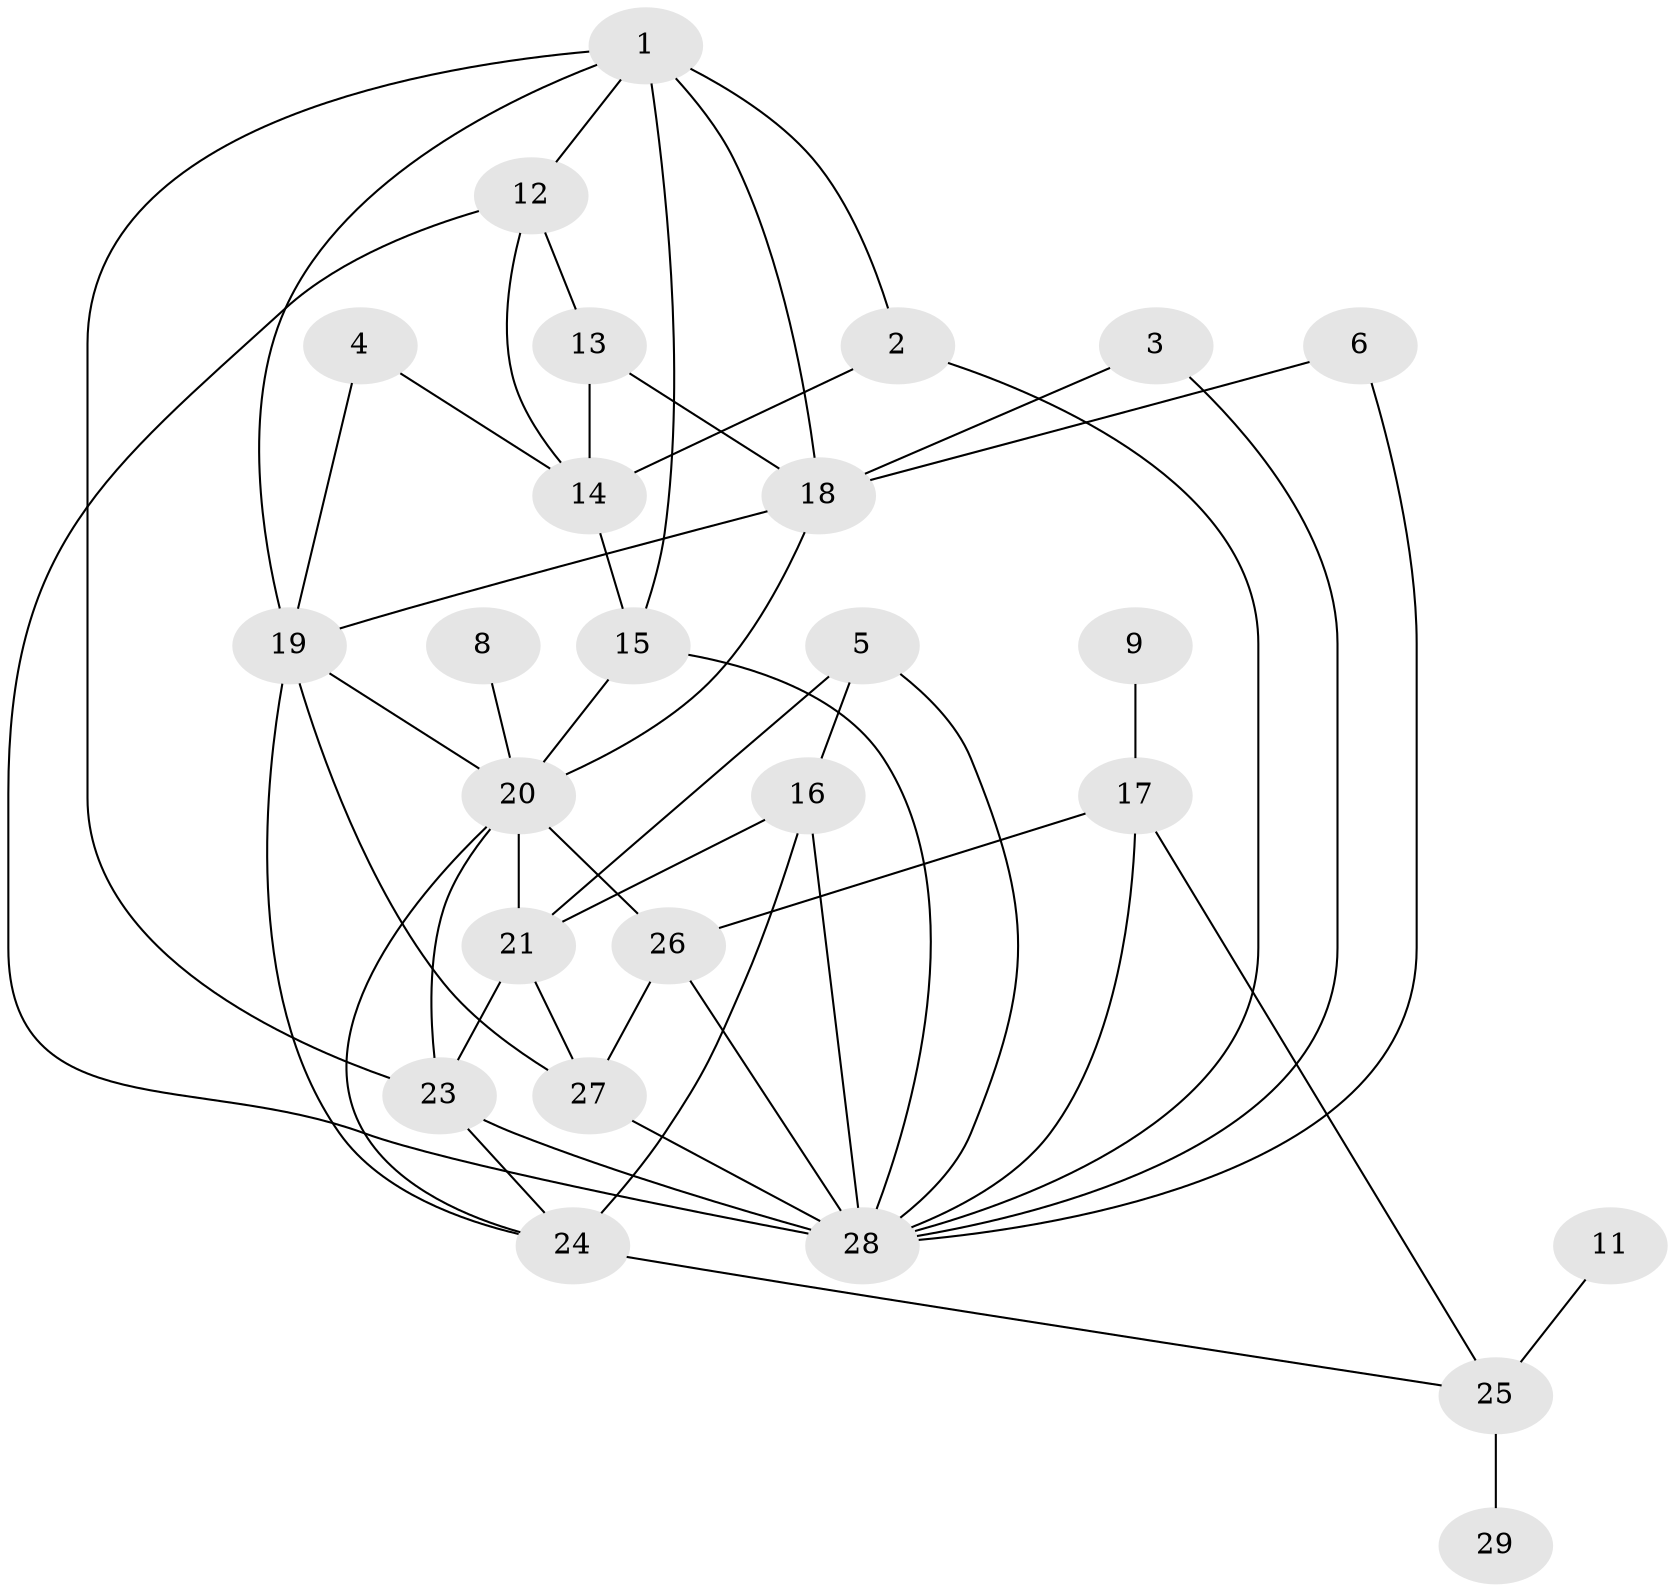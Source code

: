 // original degree distribution, {4: 0.1896551724137931, 3: 0.27586206896551724, 2: 0.1896551724137931, 5: 0.13793103448275862, 0: 0.05172413793103448, 1: 0.10344827586206896, 6: 0.017241379310344827, 7: 0.034482758620689655}
// Generated by graph-tools (version 1.1) at 2025/49/03/09/25 03:49:10]
// undirected, 26 vertices, 52 edges
graph export_dot {
graph [start="1"]
  node [color=gray90,style=filled];
  1;
  2;
  3;
  4;
  5;
  6;
  8;
  9;
  11;
  12;
  13;
  14;
  15;
  16;
  17;
  18;
  19;
  20;
  21;
  23;
  24;
  25;
  26;
  27;
  28;
  29;
  1 -- 2 [weight=1.0];
  1 -- 12 [weight=1.0];
  1 -- 15 [weight=1.0];
  1 -- 18 [weight=1.0];
  1 -- 19 [weight=1.0];
  1 -- 23 [weight=1.0];
  2 -- 14 [weight=1.0];
  2 -- 28 [weight=1.0];
  3 -- 18 [weight=1.0];
  3 -- 28 [weight=1.0];
  4 -- 14 [weight=1.0];
  4 -- 19 [weight=1.0];
  5 -- 16 [weight=1.0];
  5 -- 21 [weight=1.0];
  5 -- 28 [weight=1.0];
  6 -- 18 [weight=1.0];
  6 -- 28 [weight=1.0];
  8 -- 20 [weight=2.0];
  9 -- 17 [weight=1.0];
  11 -- 25 [weight=1.0];
  12 -- 13 [weight=1.0];
  12 -- 14 [weight=1.0];
  12 -- 28 [weight=1.0];
  13 -- 14 [weight=1.0];
  13 -- 18 [weight=1.0];
  14 -- 15 [weight=1.0];
  15 -- 20 [weight=2.0];
  15 -- 28 [weight=1.0];
  16 -- 21 [weight=1.0];
  16 -- 24 [weight=2.0];
  16 -- 28 [weight=2.0];
  17 -- 25 [weight=1.0];
  17 -- 26 [weight=1.0];
  17 -- 28 [weight=1.0];
  18 -- 19 [weight=1.0];
  18 -- 20 [weight=1.0];
  19 -- 20 [weight=1.0];
  19 -- 24 [weight=1.0];
  19 -- 27 [weight=1.0];
  20 -- 21 [weight=1.0];
  20 -- 23 [weight=1.0];
  20 -- 24 [weight=1.0];
  20 -- 26 [weight=2.0];
  21 -- 23 [weight=1.0];
  21 -- 27 [weight=1.0];
  23 -- 24 [weight=1.0];
  23 -- 28 [weight=1.0];
  24 -- 25 [weight=1.0];
  25 -- 29 [weight=1.0];
  26 -- 27 [weight=1.0];
  26 -- 28 [weight=1.0];
  27 -- 28 [weight=3.0];
}
